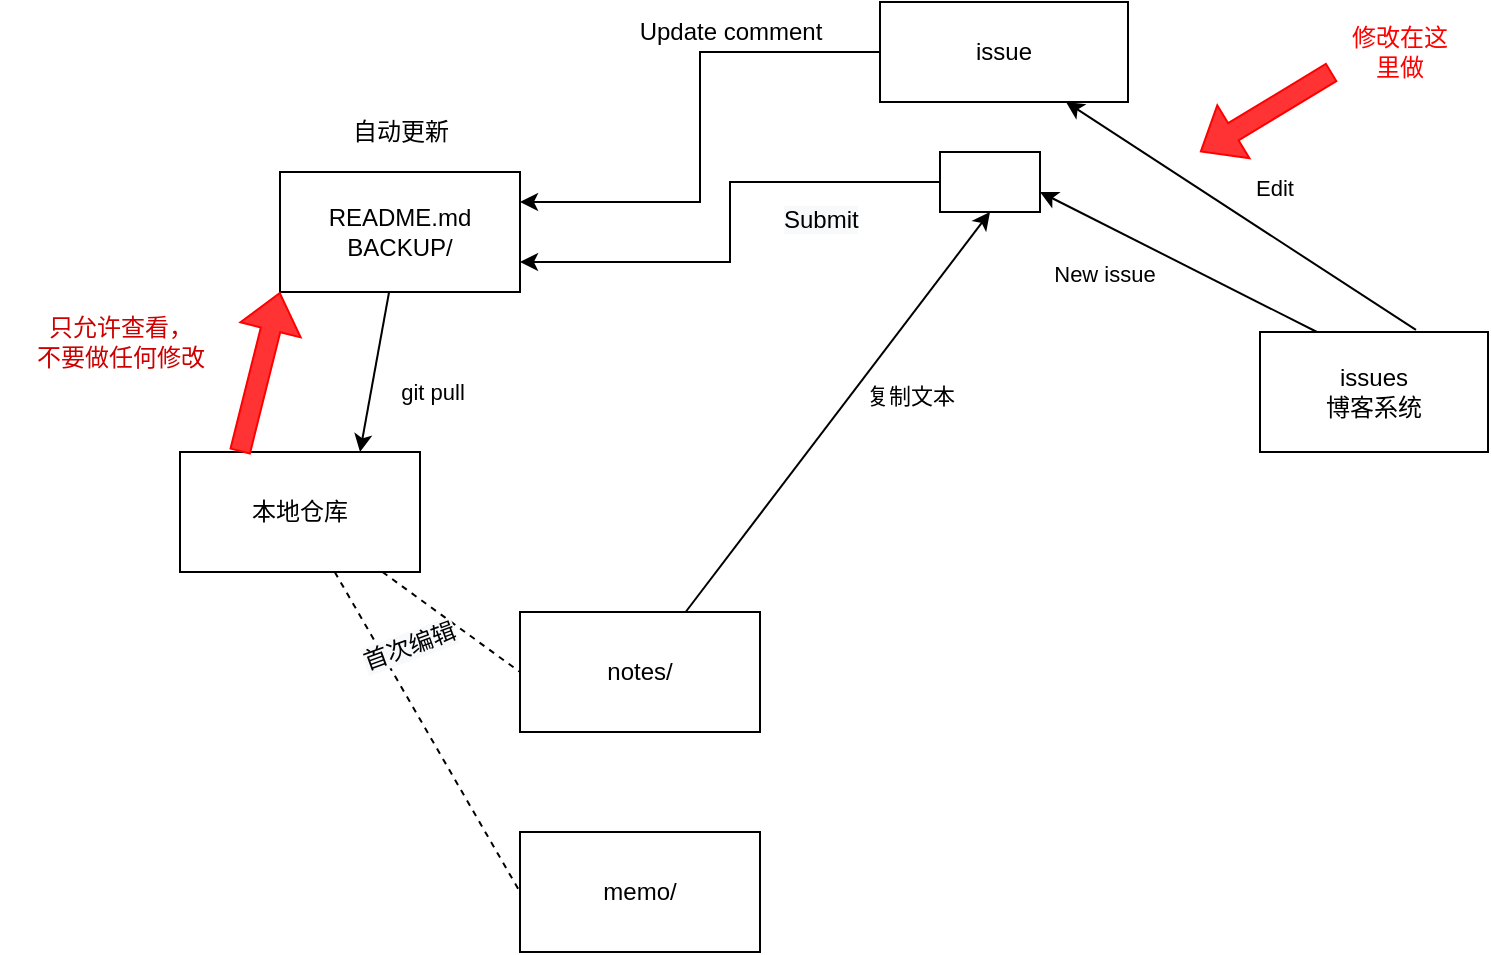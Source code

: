 <mxfile version="20.4.0" type="github">
  <diagram id="ESKE3N42Jzaox3A3jjUA" name="第 1 页">
    <mxGraphModel dx="760" dy="587" grid="1" gridSize="10" guides="1" tooltips="1" connect="1" arrows="1" fold="1" page="1" pageScale="1" pageWidth="827" pageHeight="1169" math="0" shadow="0">
      <root>
        <mxCell id="0" />
        <mxCell id="1" parent="0" />
        <mxCell id="GZxJXMN6P8nNysZ949tR-1" value="issues&lt;br&gt;博客系统" style="rounded=0;whiteSpace=wrap;html=1;" parent="1" vertex="1">
          <mxGeometry x="640" y="210" width="114" height="60" as="geometry" />
        </mxCell>
        <mxCell id="GZxJXMN6P8nNysZ949tR-11" style="rounded=0;orthogonalLoop=1;jettySize=auto;html=1;entryX=0.75;entryY=0;entryDx=0;entryDy=0;" parent="1" source="GZxJXMN6P8nNysZ949tR-2" target="GZxJXMN6P8nNysZ949tR-8" edge="1">
          <mxGeometry relative="1" as="geometry" />
        </mxCell>
        <mxCell id="GZxJXMN6P8nNysZ949tR-13" value="git pull" style="edgeLabel;html=1;align=center;verticalAlign=middle;resizable=0;points=[];" parent="GZxJXMN6P8nNysZ949tR-11" vertex="1" connectable="0">
          <mxGeometry x="0.017" y="1" relative="1" as="geometry">
            <mxPoint x="28" y="9" as="offset" />
          </mxGeometry>
        </mxCell>
        <mxCell id="GZxJXMN6P8nNysZ949tR-2" value="README.md&lt;br&gt;BACKUP/" style="rounded=0;whiteSpace=wrap;html=1;" parent="1" vertex="1">
          <mxGeometry x="150" y="130" width="120" height="60" as="geometry" />
        </mxCell>
        <mxCell id="GZxJXMN6P8nNysZ949tR-4" value="" style="endArrow=classic;html=1;rounded=0;exitX=0.25;exitY=0;exitDx=0;exitDy=0;entryX=1;entryY=0.667;entryDx=0;entryDy=0;entryPerimeter=0;" parent="1" source="GZxJXMN6P8nNysZ949tR-1" target="jdS_ejBmWr8-9uA39pnz-7" edge="1">
          <mxGeometry width="50" height="50" relative="1" as="geometry">
            <mxPoint x="550" y="210" as="sourcePoint" />
            <mxPoint x="530" y="140" as="targetPoint" />
          </mxGeometry>
        </mxCell>
        <mxCell id="GZxJXMN6P8nNysZ949tR-5" value="New issue" style="edgeLabel;html=1;align=center;verticalAlign=middle;resizable=0;points=[];" parent="GZxJXMN6P8nNysZ949tR-4" vertex="1" connectable="0">
          <mxGeometry x="0.14" y="-4" relative="1" as="geometry">
            <mxPoint x="-30" y="14" as="offset" />
          </mxGeometry>
        </mxCell>
        <mxCell id="GZxJXMN6P8nNysZ949tR-6" value="" style="endArrow=classic;html=1;rounded=0;entryX=0.75;entryY=1;entryDx=0;entryDy=0;exitX=0.684;exitY=-0.017;exitDx=0;exitDy=0;exitPerimeter=0;" parent="1" source="GZxJXMN6P8nNysZ949tR-1" target="3UUjiXpTxakYdHCo0_0l-3" edge="1">
          <mxGeometry width="50" height="50" relative="1" as="geometry">
            <mxPoint x="660.5" y="210" as="sourcePoint" />
            <mxPoint x="660" y="110" as="targetPoint" />
          </mxGeometry>
        </mxCell>
        <mxCell id="GZxJXMN6P8nNysZ949tR-7" value="Edit" style="edgeLabel;html=1;align=center;verticalAlign=middle;resizable=0;points=[];" parent="GZxJXMN6P8nNysZ949tR-6" vertex="1" connectable="0">
          <mxGeometry x="0.14" y="-4" relative="1" as="geometry">
            <mxPoint x="26" y="-3" as="offset" />
          </mxGeometry>
        </mxCell>
        <mxCell id="GZxJXMN6P8nNysZ949tR-22" style="edgeStyle=none;rounded=0;orthogonalLoop=1;jettySize=auto;html=1;entryX=0;entryY=0.5;entryDx=0;entryDy=0;endArrow=none;endFill=0;dashed=1;" parent="1" source="GZxJXMN6P8nNysZ949tR-8" target="GZxJXMN6P8nNysZ949tR-21" edge="1">
          <mxGeometry relative="1" as="geometry" />
        </mxCell>
        <mxCell id="GZxJXMN6P8nNysZ949tR-25" style="edgeStyle=none;rounded=0;orthogonalLoop=1;jettySize=auto;html=1;entryX=0;entryY=0.5;entryDx=0;entryDy=0;dashed=1;startArrow=none;startFill=0;endArrow=none;endFill=0;" parent="1" source="GZxJXMN6P8nNysZ949tR-8" target="GZxJXMN6P8nNysZ949tR-24" edge="1">
          <mxGeometry relative="1" as="geometry" />
        </mxCell>
        <mxCell id="GZxJXMN6P8nNysZ949tR-8" value="本地仓库" style="rounded=0;whiteSpace=wrap;html=1;" parent="1" vertex="1">
          <mxGeometry x="100" y="270" width="120" height="60" as="geometry" />
        </mxCell>
        <mxCell id="GZxJXMN6P8nNysZ949tR-23" value="复制文本" style="edgeStyle=none;rounded=0;orthogonalLoop=1;jettySize=auto;html=1;entryX=0.5;entryY=1;entryDx=0;entryDy=0;" parent="1" source="GZxJXMN6P8nNysZ949tR-21" edge="1" target="jdS_ejBmWr8-9uA39pnz-7">
          <mxGeometry x="0.228" y="-24" relative="1" as="geometry">
            <mxPoint x="490" y="150" as="targetPoint" />
            <mxPoint as="offset" />
          </mxGeometry>
        </mxCell>
        <mxCell id="GZxJXMN6P8nNysZ949tR-21" value="notes/" style="rounded=0;whiteSpace=wrap;html=1;" parent="1" vertex="1">
          <mxGeometry x="270" y="350" width="120" height="60" as="geometry" />
        </mxCell>
        <mxCell id="GZxJXMN6P8nNysZ949tR-24" value="memo/" style="rounded=0;whiteSpace=wrap;html=1;" parent="1" vertex="1">
          <mxGeometry x="270" y="460" width="120" height="60" as="geometry" />
        </mxCell>
        <mxCell id="GZxJXMN6P8nNysZ949tR-28" value="" style="shape=flexArrow;endArrow=classic;html=1;rounded=0;strokeColor=#FF0000;fillColor=#FF3333;exitX=0.25;exitY=0;exitDx=0;exitDy=0;entryX=0;entryY=1;entryDx=0;entryDy=0;endSize=6;startSize=2;sketch=0;startArrow=none;startFill=0;" parent="1" edge="1" target="GZxJXMN6P8nNysZ949tR-2" source="GZxJXMN6P8nNysZ949tR-8">
          <mxGeometry width="50" height="50" relative="1" as="geometry">
            <mxPoint x="280" y="70" as="sourcePoint" />
            <mxPoint x="230" y="130" as="targetPoint" />
          </mxGeometry>
        </mxCell>
        <mxCell id="GZxJXMN6P8nNysZ949tR-29" value="只允许查看，&lt;br&gt;不要做任何修改" style="text;html=1;align=center;verticalAlign=middle;resizable=0;points=[];autosize=1;strokeColor=none;fillColor=none;fontColor=#CC0000;" parent="1" vertex="1">
          <mxGeometry x="10" y="190" width="120" height="50" as="geometry" />
        </mxCell>
        <mxCell id="GZxJXMN6P8nNysZ949tR-30" value="&lt;span style=&quot;color: rgb(0, 0, 0); font-family: Helvetica; font-size: 12px; font-style: normal; font-variant-ligatures: normal; font-variant-caps: normal; font-weight: 400; letter-spacing: normal; orphans: 2; text-align: center; text-indent: 0px; text-transform: none; widows: 2; word-spacing: 0px; -webkit-text-stroke-width: 0px; background-color: rgb(248, 249, 250); text-decoration-thickness: initial; text-decoration-style: initial; text-decoration-color: initial; float: none; display: inline !important;&quot;&gt;首次编辑&lt;/span&gt;" style="text;whiteSpace=wrap;html=1;fontColor=#CC0000;rotation=-20;" parent="1" vertex="1">
          <mxGeometry x="190" y="350" width="69.83" height="40" as="geometry" />
        </mxCell>
        <mxCell id="jdS_ejBmWr8-9uA39pnz-10" style="edgeStyle=orthogonalEdgeStyle;rounded=0;sketch=0;orthogonalLoop=1;jettySize=auto;html=1;exitX=0;exitY=0.5;exitDx=0;exitDy=0;entryX=1;entryY=0.25;entryDx=0;entryDy=0;fontColor=#000000;startArrow=none;startFill=0;startSize=2;endSize=6;" edge="1" parent="1" source="3UUjiXpTxakYdHCo0_0l-3" target="GZxJXMN6P8nNysZ949tR-2">
          <mxGeometry relative="1" as="geometry" />
        </mxCell>
        <mxCell id="3UUjiXpTxakYdHCo0_0l-3" value="issue" style="rounded=0;whiteSpace=wrap;html=1;" parent="1" vertex="1">
          <mxGeometry x="450" y="45" width="124" height="50" as="geometry" />
        </mxCell>
        <mxCell id="jdS_ejBmWr8-9uA39pnz-1" value="" style="shape=flexArrow;endArrow=classic;html=1;rounded=0;strokeColor=#FF0000;fillColor=#FF3333;entryX=0;entryY=1;entryDx=0;entryDy=0;endSize=6;startSize=2;sketch=0;startArrow=none;startFill=0;" edge="1" parent="1">
          <mxGeometry width="50" height="50" relative="1" as="geometry">
            <mxPoint x="676" y="80" as="sourcePoint" />
            <mxPoint x="610" y="120" as="targetPoint" />
          </mxGeometry>
        </mxCell>
        <mxCell id="jdS_ejBmWr8-9uA39pnz-3" value="修改在这里做" style="text;html=1;strokeColor=none;fillColor=none;align=center;verticalAlign=middle;whiteSpace=wrap;rounded=0;fontColor=#FF0000;" vertex="1" parent="1">
          <mxGeometry x="680" y="55" width="60" height="30" as="geometry" />
        </mxCell>
        <mxCell id="jdS_ejBmWr8-9uA39pnz-4" value="&lt;font color=&quot;#000000&quot;&gt;Update comment&lt;br&gt;&lt;/font&gt;" style="text;html=1;align=center;verticalAlign=middle;resizable=0;points=[];autosize=1;strokeColor=none;fillColor=none;fontColor=#FF0000;" vertex="1" parent="1">
          <mxGeometry x="310" y="45" width="130" height="30" as="geometry" />
        </mxCell>
        <mxCell id="jdS_ejBmWr8-9uA39pnz-5" value="&lt;span style=&quot;color: rgb(0, 0, 0); font-family: Helvetica; font-size: 12px; font-style: normal; font-variant-ligatures: normal; font-variant-caps: normal; font-weight: 400; letter-spacing: normal; orphans: 2; text-align: center; text-indent: 0px; text-transform: none; widows: 2; word-spacing: 0px; -webkit-text-stroke-width: 0px; background-color: rgb(248, 249, 250); text-decoration-thickness: initial; text-decoration-style: initial; text-decoration-color: initial; float: none; display: inline !important;&quot;&gt;Submit&lt;/span&gt;" style="text;whiteSpace=wrap;html=1;fontColor=#000000;" vertex="1" parent="1">
          <mxGeometry x="400" y="140" width="50" height="30" as="geometry" />
        </mxCell>
        <mxCell id="jdS_ejBmWr8-9uA39pnz-9" style="edgeStyle=orthogonalEdgeStyle;rounded=0;sketch=0;orthogonalLoop=1;jettySize=auto;html=1;fontColor=#000000;startArrow=none;startFill=0;startSize=2;endSize=6;entryX=1;entryY=0.75;entryDx=0;entryDy=0;" edge="1" parent="1" source="jdS_ejBmWr8-9uA39pnz-7" target="GZxJXMN6P8nNysZ949tR-2">
          <mxGeometry relative="1" as="geometry">
            <mxPoint x="370" y="180" as="targetPoint" />
          </mxGeometry>
        </mxCell>
        <mxCell id="jdS_ejBmWr8-9uA39pnz-7" value="" style="whiteSpace=wrap;html=1;fontColor=#000000;" vertex="1" parent="1">
          <mxGeometry x="480" y="120" width="50" height="30" as="geometry" />
        </mxCell>
        <mxCell id="jdS_ejBmWr8-9uA39pnz-11" value="自动更新" style="text;html=1;align=center;verticalAlign=middle;resizable=0;points=[];autosize=1;strokeColor=none;fillColor=none;fontColor=#000000;" vertex="1" parent="1">
          <mxGeometry x="170" y="95" width="80" height="30" as="geometry" />
        </mxCell>
      </root>
    </mxGraphModel>
  </diagram>
</mxfile>
